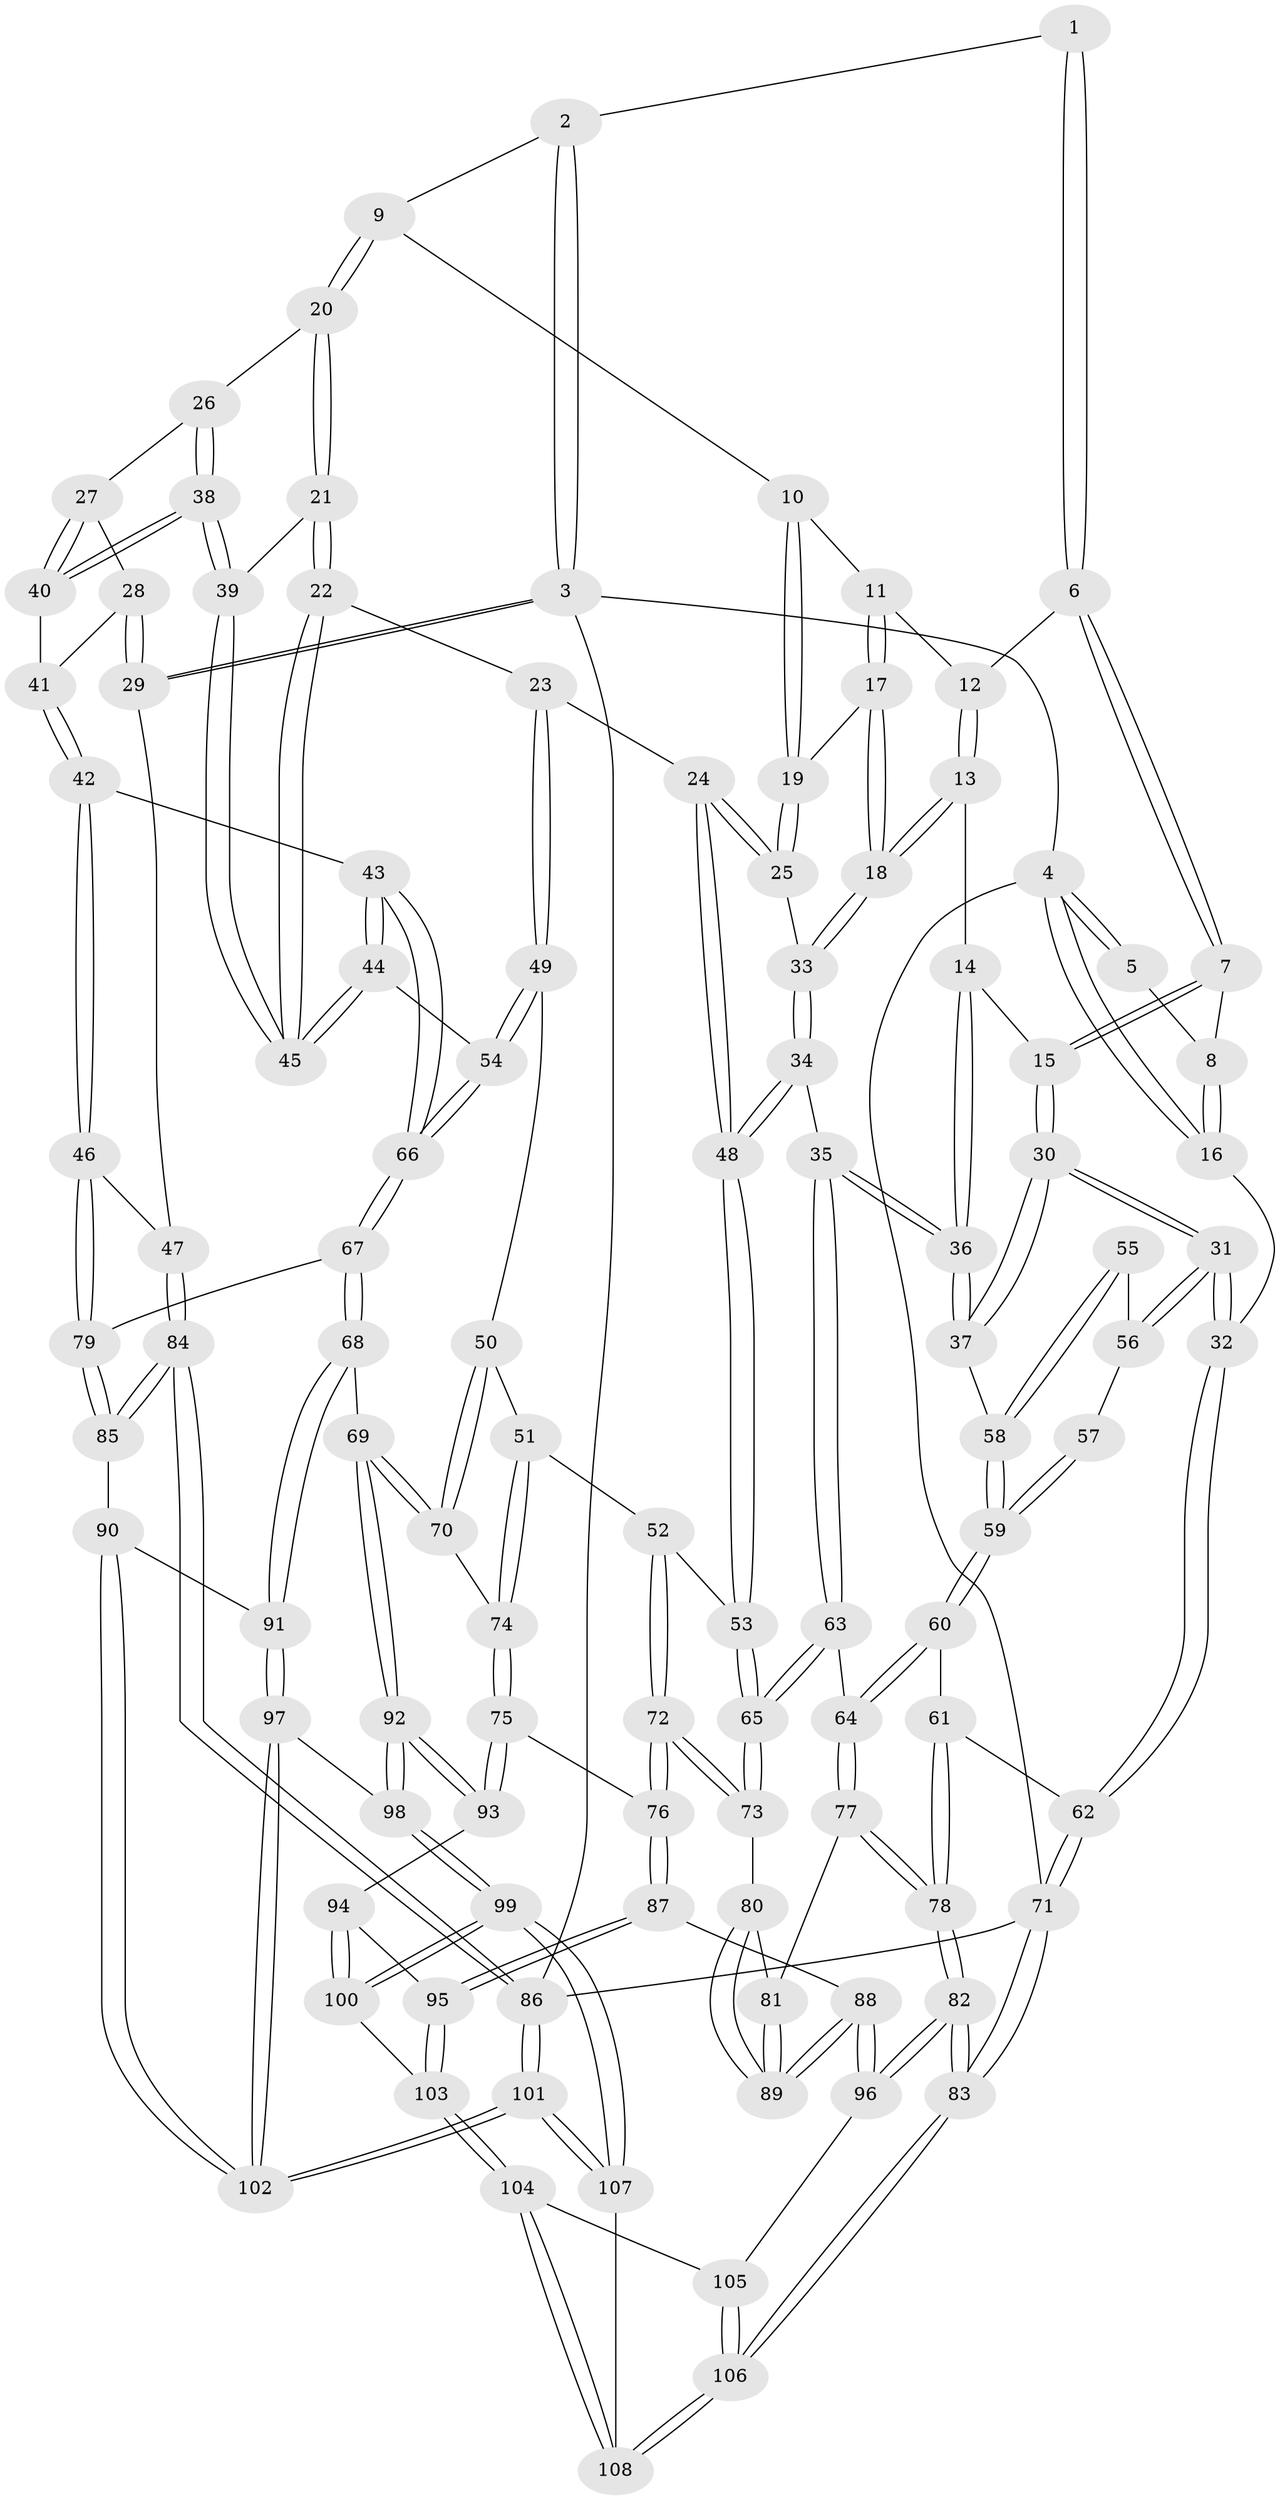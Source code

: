 // Generated by graph-tools (version 1.1) at 2025/27/03/09/25 03:27:12]
// undirected, 108 vertices, 267 edges
graph export_dot {
graph [start="1"]
  node [color=gray90,style=filled];
  1 [pos="+0.35382617093256363+0"];
  2 [pos="+0.607310227876166+0"];
  3 [pos="+1+0"];
  4 [pos="+0+0"];
  5 [pos="+0.10030815903512894+0"];
  6 [pos="+0.3536859168952809+0.0002618287877547844"];
  7 [pos="+0.21098649029109456+0.19231876396652922"];
  8 [pos="+0.14360923561047242+0.1345126669345576"];
  9 [pos="+0.666702080752825+0.09298984742800973"];
  10 [pos="+0.6290428330081993+0.12379404517421597"];
  11 [pos="+0.44796546448409824+0.14725688545754215"];
  12 [pos="+0.3826415056047839+0.07730333653612767"];
  13 [pos="+0.33121254408966727+0.2260132965118652"];
  14 [pos="+0.30158534270681925+0.23543308360973045"];
  15 [pos="+0.21435911126977608+0.20665111404604597"];
  16 [pos="+0+0.29777174806654555"];
  17 [pos="+0.4496427947979729+0.2534224803115746"];
  18 [pos="+0.4315848310767235+0.2666367998197774"];
  19 [pos="+0.5479494463722796+0.2651663629233792"];
  20 [pos="+0.7615584228507513+0.16507186698113688"];
  21 [pos="+0.7372510847343555+0.2506821359064949"];
  22 [pos="+0.6689103037102229+0.3674988088661426"];
  23 [pos="+0.6442476667830314+0.37549483264544975"];
  24 [pos="+0.5942336369502932+0.35711679711131694"];
  25 [pos="+0.5892887199874316+0.3511141689127283"];
  26 [pos="+0.8456852498701651+0.16517744214235797"];
  27 [pos="+0.9422006153991811+0.15098262694066117"];
  28 [pos="+0.9507720913442409+0.14805661043526164"];
  29 [pos="+1+0"];
  30 [pos="+0.14099422062039804+0.3313033039804988"];
  31 [pos="+0+0.35291246512364655"];
  32 [pos="+0+0.3503787468706481"];
  33 [pos="+0.40766051292575545+0.35616192314760337"];
  34 [pos="+0.3529505988386587+0.4477690261721745"];
  35 [pos="+0.34441746306789106+0.44592122568853954"];
  36 [pos="+0.31479579804970304+0.43143104906330604"];
  37 [pos="+0.2646497125278137+0.42378469886343767"];
  38 [pos="+0.8399660856983322+0.38186083299584134"];
  39 [pos="+0.8398881460061495+0.38194991879181595"];
  40 [pos="+0.8877924456287067+0.3535429413532739"];
  41 [pos="+0.9564496698035161+0.37353606768437686"];
  42 [pos="+1+0.5399341684801482"];
  43 [pos="+1+0.5399926193426879"];
  44 [pos="+0.8247093510009348+0.4799537570517262"];
  45 [pos="+0.814266685936028+0.4532879860826472"];
  46 [pos="+1+0.5470919672236377"];
  47 [pos="+1+0.5483860149822875"];
  48 [pos="+0.4193512539525118+0.5135304959785901"];
  49 [pos="+0.6193293625030979+0.5688711532402277"];
  50 [pos="+0.6145329566703939+0.570658881394105"];
  51 [pos="+0.48766798326680344+0.5810489175462482"];
  52 [pos="+0.4483696324874724+0.5616080416852296"];
  53 [pos="+0.43745491118954605+0.551681960152783"];
  54 [pos="+0.7372550115524636+0.5975315133323444"];
  55 [pos="+0.14896228608205306+0.4635245990785452"];
  56 [pos="+0.06724845119185208+0.43205166201838846"];
  57 [pos="+0.12536082621553715+0.4838091771721472"];
  58 [pos="+0.2578618764036393+0.4302623779401786"];
  59 [pos="+0.16217782374219544+0.5337880166148371"];
  60 [pos="+0.12467582811664676+0.6377254363240712"];
  61 [pos="+0.10368005631975566+0.6382608639164177"];
  62 [pos="+0+0.5223346113246786"];
  63 [pos="+0.1834831313785533+0.661106501226637"];
  64 [pos="+0.1695513888710787+0.6592389924687966"];
  65 [pos="+0.24507842242828137+0.6896616383723332"];
  66 [pos="+0.7832115247750506+0.6998094979247502"];
  67 [pos="+0.7831320996972849+0.7065203408061737"];
  68 [pos="+0.69299013865925+0.8089767748582615"];
  69 [pos="+0.6440123692850791+0.801518713161877"];
  70 [pos="+0.6170471145046375+0.7828091367713603"];
  71 [pos="+0+1"];
  72 [pos="+0.36296057976033197+0.7793648677633966"];
  73 [pos="+0.28549203642153786+0.7546854075273592"];
  74 [pos="+0.5162982914200995+0.7574420151221826"];
  75 [pos="+0.4719821263128505+0.79492449654401"];
  76 [pos="+0.3809382769132531+0.7970412258692502"];
  77 [pos="+0.14561140574804107+0.8402269122319221"];
  78 [pos="+0+1"];
  79 [pos="+0.8806050723875767+0.7762223095248098"];
  80 [pos="+0.2817724795253447+0.7608168702589142"];
  81 [pos="+0.19697442048388886+0.8265976901741323"];
  82 [pos="+0+1"];
  83 [pos="+0+1"];
  84 [pos="+1+0.9610170633373598"];
  85 [pos="+0.9226214016536476+0.8494105639292603"];
  86 [pos="+1+1"];
  87 [pos="+0.3756245460685589+0.8270011255578517"];
  88 [pos="+0.2636746218183681+0.8980214854735735"];
  89 [pos="+0.26206211358133846+0.8875573134950475"];
  90 [pos="+0.921661766744742+0.8501495438032559"];
  91 [pos="+0.726768852113037+0.9018781332384845"];
  92 [pos="+0.5588645672504167+0.902267204355343"];
  93 [pos="+0.49551406033530715+0.8796588145505055"];
  94 [pos="+0.4818050597570648+0.8962668384195723"];
  95 [pos="+0.3833338760099881+0.9264041878390904"];
  96 [pos="+0.2634577415364732+0.8992189397738062"];
  97 [pos="+0.7246365798090382+0.9732440017929664"];
  98 [pos="+0.5603189271069399+0.9078681912574542"];
  99 [pos="+0.5437185032967877+1"];
  100 [pos="+0.48517689100233774+0.9651556845016511"];
  101 [pos="+0.7434615472744733+1"];
  102 [pos="+0.7482191243407647+1"];
  103 [pos="+0.37662924292295646+0.9429586474075813"];
  104 [pos="+0.3733002165004637+0.9474258166547247"];
  105 [pos="+0.32598241629291863+0.9429270743529494"];
  106 [pos="+0+1"];
  107 [pos="+0.5868483118810865+1"];
  108 [pos="+0.4237787427374068+1"];
  1 -- 2;
  1 -- 6;
  1 -- 6;
  2 -- 3;
  2 -- 3;
  2 -- 9;
  3 -- 4;
  3 -- 29;
  3 -- 29;
  3 -- 86;
  4 -- 5;
  4 -- 5;
  4 -- 16;
  4 -- 16;
  4 -- 71;
  5 -- 8;
  6 -- 7;
  6 -- 7;
  6 -- 12;
  7 -- 8;
  7 -- 15;
  7 -- 15;
  8 -- 16;
  8 -- 16;
  9 -- 10;
  9 -- 20;
  9 -- 20;
  10 -- 11;
  10 -- 19;
  10 -- 19;
  11 -- 12;
  11 -- 17;
  11 -- 17;
  12 -- 13;
  12 -- 13;
  13 -- 14;
  13 -- 18;
  13 -- 18;
  14 -- 15;
  14 -- 36;
  14 -- 36;
  15 -- 30;
  15 -- 30;
  16 -- 32;
  17 -- 18;
  17 -- 18;
  17 -- 19;
  18 -- 33;
  18 -- 33;
  19 -- 25;
  19 -- 25;
  20 -- 21;
  20 -- 21;
  20 -- 26;
  21 -- 22;
  21 -- 22;
  21 -- 39;
  22 -- 23;
  22 -- 45;
  22 -- 45;
  23 -- 24;
  23 -- 49;
  23 -- 49;
  24 -- 25;
  24 -- 25;
  24 -- 48;
  24 -- 48;
  25 -- 33;
  26 -- 27;
  26 -- 38;
  26 -- 38;
  27 -- 28;
  27 -- 40;
  27 -- 40;
  28 -- 29;
  28 -- 29;
  28 -- 41;
  29 -- 47;
  30 -- 31;
  30 -- 31;
  30 -- 37;
  30 -- 37;
  31 -- 32;
  31 -- 32;
  31 -- 56;
  31 -- 56;
  32 -- 62;
  32 -- 62;
  33 -- 34;
  33 -- 34;
  34 -- 35;
  34 -- 48;
  34 -- 48;
  35 -- 36;
  35 -- 36;
  35 -- 63;
  35 -- 63;
  36 -- 37;
  36 -- 37;
  37 -- 58;
  38 -- 39;
  38 -- 39;
  38 -- 40;
  38 -- 40;
  39 -- 45;
  39 -- 45;
  40 -- 41;
  41 -- 42;
  41 -- 42;
  42 -- 43;
  42 -- 46;
  42 -- 46;
  43 -- 44;
  43 -- 44;
  43 -- 66;
  43 -- 66;
  44 -- 45;
  44 -- 45;
  44 -- 54;
  46 -- 47;
  46 -- 79;
  46 -- 79;
  47 -- 84;
  47 -- 84;
  48 -- 53;
  48 -- 53;
  49 -- 50;
  49 -- 54;
  49 -- 54;
  50 -- 51;
  50 -- 70;
  50 -- 70;
  51 -- 52;
  51 -- 74;
  51 -- 74;
  52 -- 53;
  52 -- 72;
  52 -- 72;
  53 -- 65;
  53 -- 65;
  54 -- 66;
  54 -- 66;
  55 -- 56;
  55 -- 58;
  55 -- 58;
  56 -- 57;
  57 -- 59;
  57 -- 59;
  58 -- 59;
  58 -- 59;
  59 -- 60;
  59 -- 60;
  60 -- 61;
  60 -- 64;
  60 -- 64;
  61 -- 62;
  61 -- 78;
  61 -- 78;
  62 -- 71;
  62 -- 71;
  63 -- 64;
  63 -- 65;
  63 -- 65;
  64 -- 77;
  64 -- 77;
  65 -- 73;
  65 -- 73;
  66 -- 67;
  66 -- 67;
  67 -- 68;
  67 -- 68;
  67 -- 79;
  68 -- 69;
  68 -- 91;
  68 -- 91;
  69 -- 70;
  69 -- 70;
  69 -- 92;
  69 -- 92;
  70 -- 74;
  71 -- 83;
  71 -- 83;
  71 -- 86;
  72 -- 73;
  72 -- 73;
  72 -- 76;
  72 -- 76;
  73 -- 80;
  74 -- 75;
  74 -- 75;
  75 -- 76;
  75 -- 93;
  75 -- 93;
  76 -- 87;
  76 -- 87;
  77 -- 78;
  77 -- 78;
  77 -- 81;
  78 -- 82;
  78 -- 82;
  79 -- 85;
  79 -- 85;
  80 -- 81;
  80 -- 89;
  80 -- 89;
  81 -- 89;
  81 -- 89;
  82 -- 83;
  82 -- 83;
  82 -- 96;
  82 -- 96;
  83 -- 106;
  83 -- 106;
  84 -- 85;
  84 -- 85;
  84 -- 86;
  84 -- 86;
  85 -- 90;
  86 -- 101;
  86 -- 101;
  87 -- 88;
  87 -- 95;
  87 -- 95;
  88 -- 89;
  88 -- 89;
  88 -- 96;
  88 -- 96;
  90 -- 91;
  90 -- 102;
  90 -- 102;
  91 -- 97;
  91 -- 97;
  92 -- 93;
  92 -- 93;
  92 -- 98;
  92 -- 98;
  93 -- 94;
  94 -- 95;
  94 -- 100;
  94 -- 100;
  95 -- 103;
  95 -- 103;
  96 -- 105;
  97 -- 98;
  97 -- 102;
  97 -- 102;
  98 -- 99;
  98 -- 99;
  99 -- 100;
  99 -- 100;
  99 -- 107;
  99 -- 107;
  100 -- 103;
  101 -- 102;
  101 -- 102;
  101 -- 107;
  101 -- 107;
  103 -- 104;
  103 -- 104;
  104 -- 105;
  104 -- 108;
  104 -- 108;
  105 -- 106;
  105 -- 106;
  106 -- 108;
  106 -- 108;
  107 -- 108;
}
